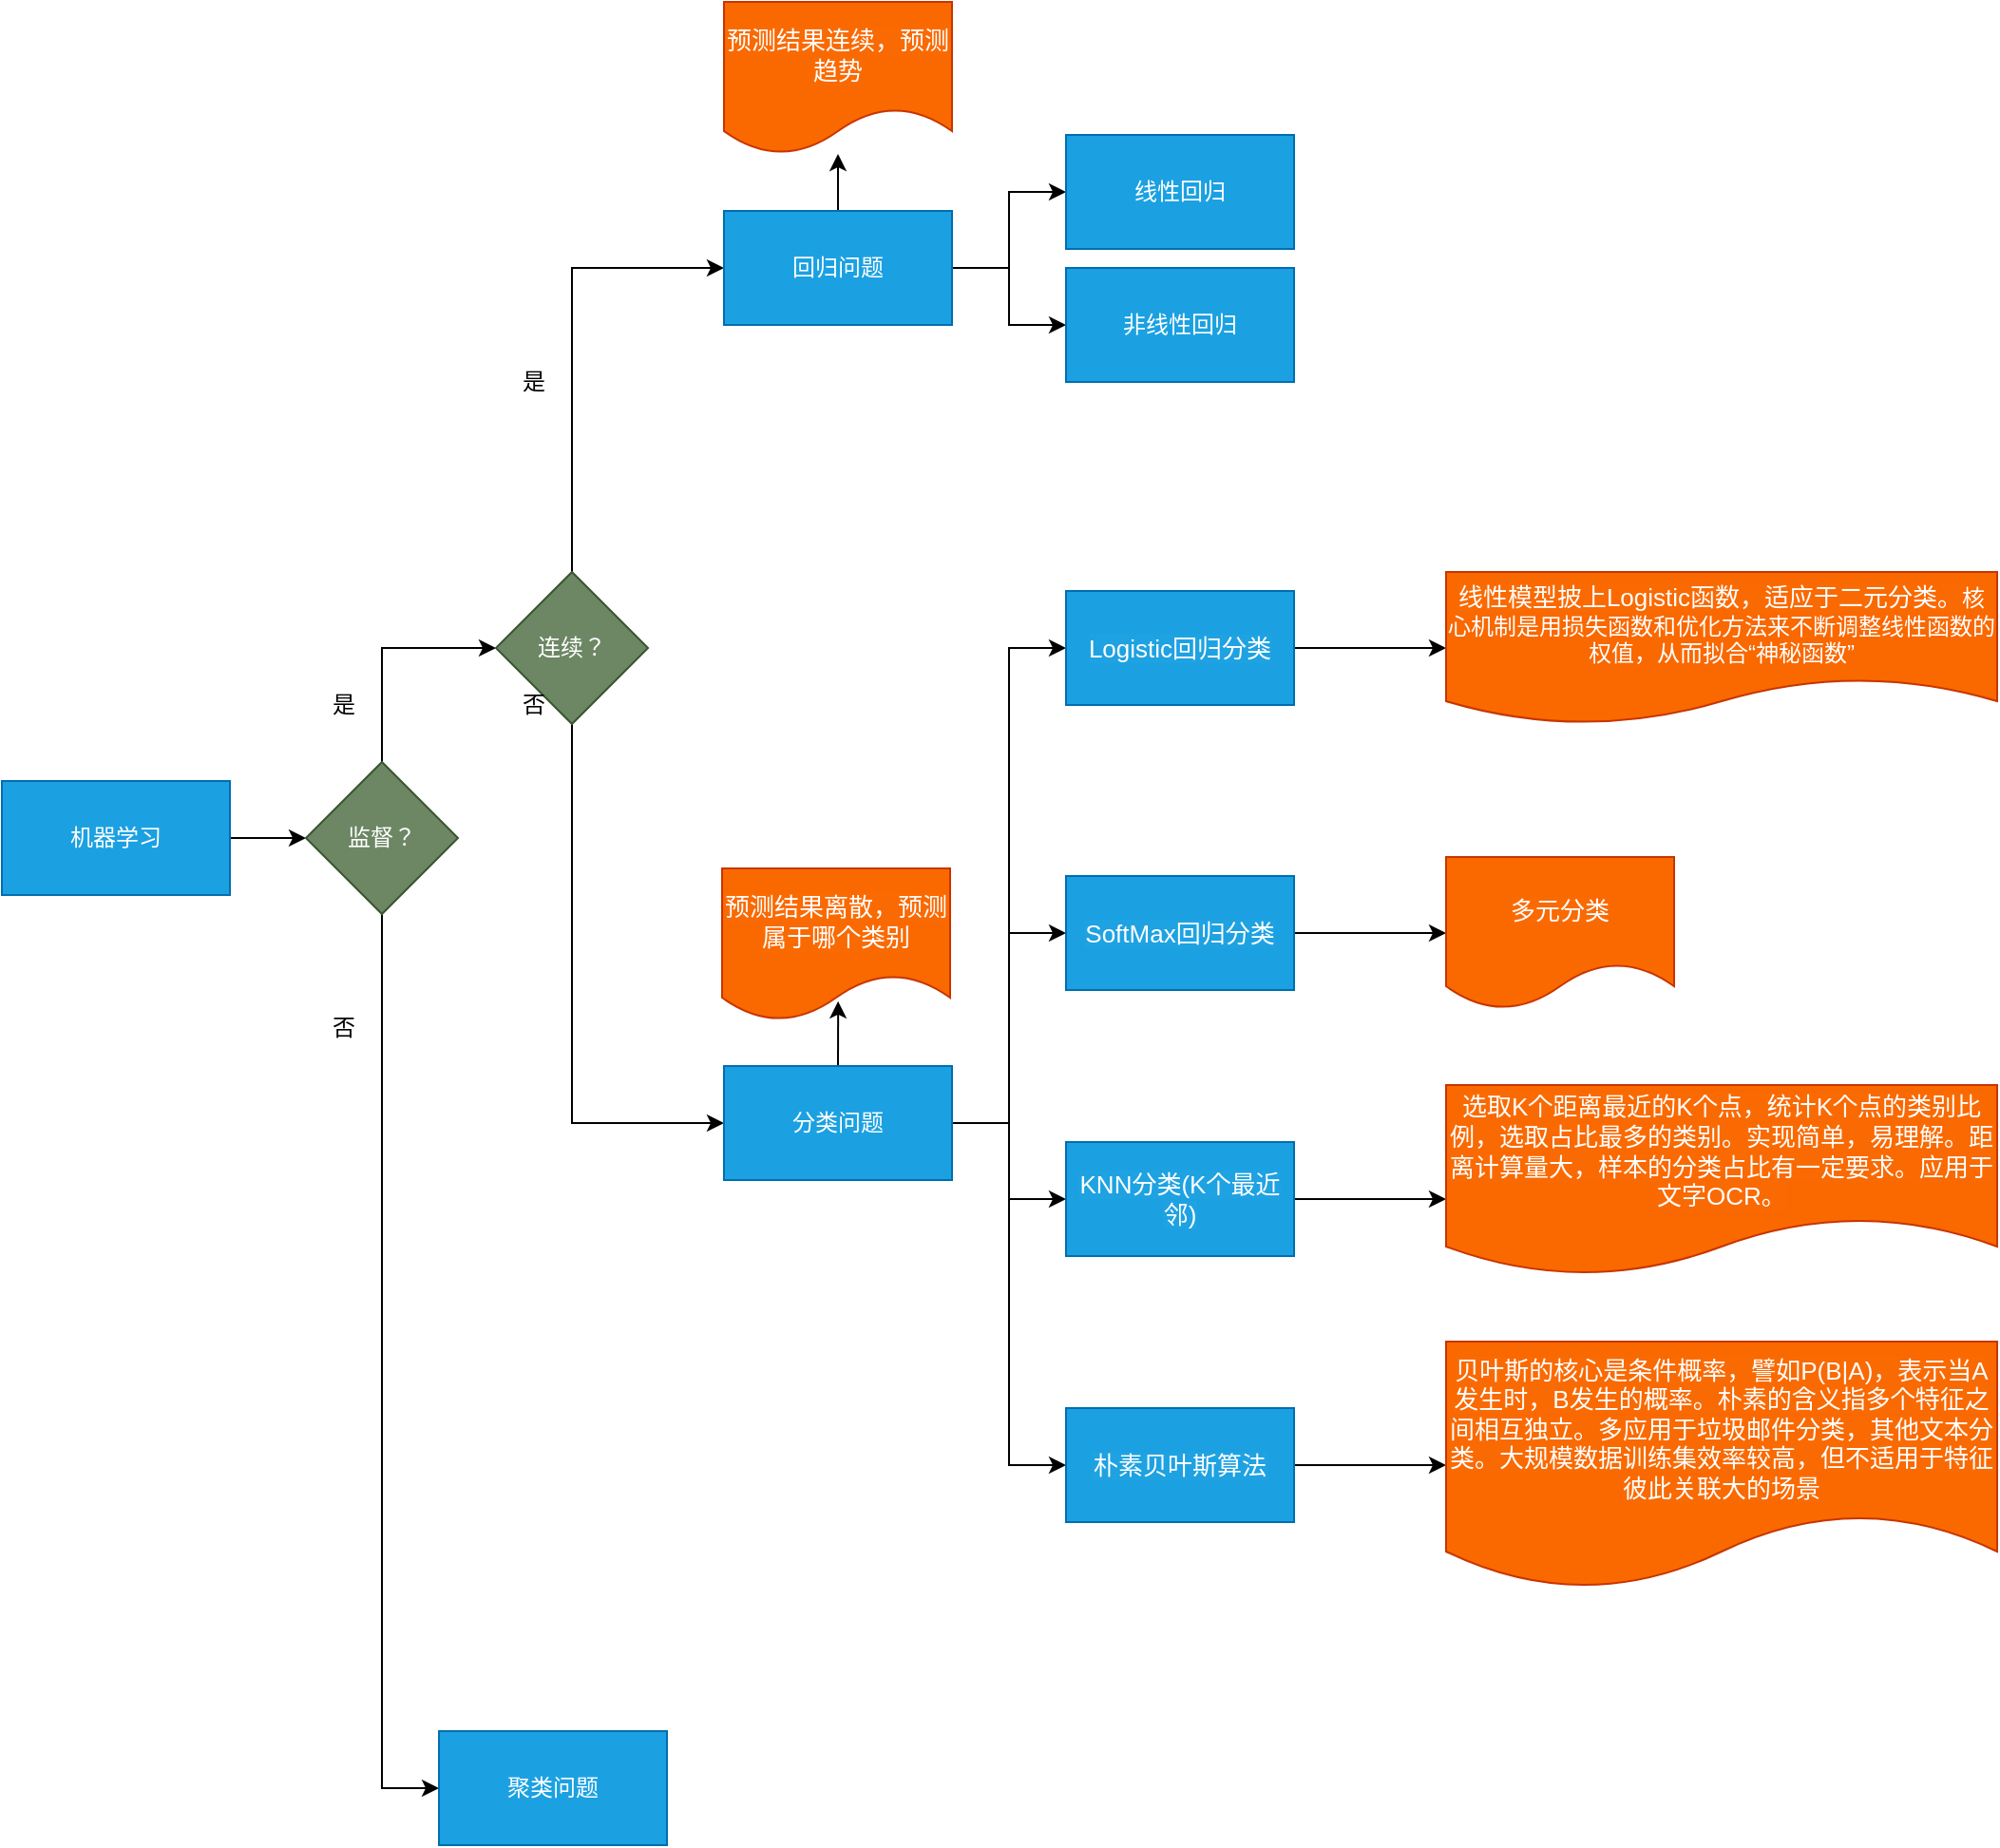 <mxfile>
    <diagram id="XQ5WNVyJ57g9UZrNUK89" name="Page-1">
        <mxGraphModel dx="672" dy="470" grid="1" gridSize="10" guides="1" tooltips="1" connect="1" arrows="1" fold="1" page="1" pageScale="1" pageWidth="1654" pageHeight="2336" math="0" shadow="0">
            <root>
                <mxCell id="0"/>
                <mxCell id="1" parent="0"/>
                <mxCell id="4" style="edgeStyle=orthogonalEdgeStyle;rounded=0;orthogonalLoop=1;jettySize=auto;html=1;exitX=1;exitY=0.5;exitDx=0;exitDy=0;entryX=0;entryY=0.5;entryDx=0;entryDy=0;" edge="1" parent="1" source="2" target="3">
                    <mxGeometry relative="1" as="geometry"/>
                </mxCell>
                <mxCell id="2" value="机器学习" style="rounded=0;whiteSpace=wrap;html=1;fillColor=#1ba1e2;strokeColor=#006EAF;fontColor=#ffffff;" vertex="1" parent="1">
                    <mxGeometry x="40" y="530" width="120" height="60" as="geometry"/>
                </mxCell>
                <object label="" id="6">
                    <mxCell style="edgeStyle=orthogonalEdgeStyle;rounded=0;orthogonalLoop=1;jettySize=auto;html=1;exitX=0.5;exitY=0;exitDx=0;exitDy=0;entryX=0;entryY=0.5;entryDx=0;entryDy=0;" edge="1" parent="1" source="3" target="5">
                        <mxGeometry relative="1" as="geometry"/>
                    </mxCell>
                </object>
                <mxCell id="9" style="edgeStyle=orthogonalEdgeStyle;rounded=0;orthogonalLoop=1;jettySize=auto;html=1;exitX=0.5;exitY=1;exitDx=0;exitDy=0;entryX=0;entryY=0.5;entryDx=0;entryDy=0;" edge="1" parent="1" source="3" target="8">
                    <mxGeometry relative="1" as="geometry"/>
                </mxCell>
                <mxCell id="3" value="监督？" style="rhombus;whiteSpace=wrap;html=1;fillColor=#6d8764;strokeColor=#3A5431;fontColor=#ffffff;" vertex="1" parent="1">
                    <mxGeometry x="200" y="520" width="80" height="80" as="geometry"/>
                </mxCell>
                <mxCell id="13" style="edgeStyle=orthogonalEdgeStyle;rounded=0;orthogonalLoop=1;jettySize=auto;html=1;exitX=0.5;exitY=0;exitDx=0;exitDy=0;entryX=0;entryY=0.5;entryDx=0;entryDy=0;" edge="1" parent="1" source="5" target="11">
                    <mxGeometry relative="1" as="geometry"/>
                </mxCell>
                <mxCell id="14" style="edgeStyle=orthogonalEdgeStyle;rounded=0;orthogonalLoop=1;jettySize=auto;html=1;exitX=0.5;exitY=1;exitDx=0;exitDy=0;entryX=0;entryY=0.5;entryDx=0;entryDy=0;" edge="1" parent="1" source="5" target="12">
                    <mxGeometry relative="1" as="geometry"/>
                </mxCell>
                <mxCell id="5" value="连续？" style="rhombus;whiteSpace=wrap;html=1;fillColor=#6d8764;strokeColor=#3A5431;fontColor=#ffffff;" vertex="1" parent="1">
                    <mxGeometry x="300" y="420" width="80" height="80" as="geometry"/>
                </mxCell>
                <mxCell id="7" value="是" style="text;html=1;strokeColor=none;fillColor=none;align=center;verticalAlign=middle;whiteSpace=wrap;rounded=0;" vertex="1" parent="1">
                    <mxGeometry x="200" y="480" width="40" height="20" as="geometry"/>
                </mxCell>
                <mxCell id="8" value="聚类问题" style="rounded=0;whiteSpace=wrap;html=1;fillColor=#1ba1e2;strokeColor=#006EAF;fontColor=#ffffff;" vertex="1" parent="1">
                    <mxGeometry x="270" y="1030" width="120" height="60" as="geometry"/>
                </mxCell>
                <mxCell id="10" value="否" style="text;html=1;strokeColor=none;fillColor=none;align=center;verticalAlign=middle;whiteSpace=wrap;rounded=0;" vertex="1" parent="1">
                    <mxGeometry x="200" y="650" width="40" height="20" as="geometry"/>
                </mxCell>
                <mxCell id="19" style="edgeStyle=orthogonalEdgeStyle;rounded=0;orthogonalLoop=1;jettySize=auto;html=1;exitX=1;exitY=0.5;exitDx=0;exitDy=0;entryX=0;entryY=0.5;entryDx=0;entryDy=0;" edge="1" parent="1" source="11" target="17">
                    <mxGeometry relative="1" as="geometry"/>
                </mxCell>
                <mxCell id="20" style="edgeStyle=orthogonalEdgeStyle;rounded=0;orthogonalLoop=1;jettySize=auto;html=1;exitX=1;exitY=0.5;exitDx=0;exitDy=0;entryX=0;entryY=0.5;entryDx=0;entryDy=0;" edge="1" parent="1" source="11" target="18">
                    <mxGeometry relative="1" as="geometry"/>
                </mxCell>
                <mxCell id="51" style="edgeStyle=orthogonalEdgeStyle;rounded=0;orthogonalLoop=1;jettySize=auto;html=1;exitX=0.5;exitY=0;exitDx=0;exitDy=0;" edge="1" parent="1" source="11" target="45">
                    <mxGeometry relative="1" as="geometry"/>
                </mxCell>
                <mxCell id="11" value="回归问题" style="rounded=0;whiteSpace=wrap;html=1;fillColor=#1ba1e2;strokeColor=#006EAF;fontColor=#ffffff;" vertex="1" parent="1">
                    <mxGeometry x="420" y="230" width="120" height="60" as="geometry"/>
                </mxCell>
                <mxCell id="28" style="edgeStyle=orthogonalEdgeStyle;rounded=0;orthogonalLoop=1;jettySize=auto;html=1;exitX=1;exitY=0.5;exitDx=0;exitDy=0;entryX=0;entryY=0.5;entryDx=0;entryDy=0;" edge="1" parent="1" source="12" target="27">
                    <mxGeometry relative="1" as="geometry"/>
                </mxCell>
                <mxCell id="29" style="edgeStyle=orthogonalEdgeStyle;rounded=0;orthogonalLoop=1;jettySize=auto;html=1;exitX=1;exitY=0.5;exitDx=0;exitDy=0;entryX=0;entryY=0.5;entryDx=0;entryDy=0;" edge="1" parent="1" source="12" target="26">
                    <mxGeometry relative="1" as="geometry"/>
                </mxCell>
                <mxCell id="30" style="edgeStyle=orthogonalEdgeStyle;rounded=0;orthogonalLoop=1;jettySize=auto;html=1;exitX=1;exitY=0.5;exitDx=0;exitDy=0;entryX=0;entryY=0.5;entryDx=0;entryDy=0;" edge="1" parent="1" source="12" target="25">
                    <mxGeometry relative="1" as="geometry"/>
                </mxCell>
                <mxCell id="32" style="edgeStyle=orthogonalEdgeStyle;rounded=0;orthogonalLoop=1;jettySize=auto;html=1;exitX=1;exitY=0.5;exitDx=0;exitDy=0;entryX=0;entryY=0.5;entryDx=0;entryDy=0;" edge="1" parent="1" source="12" target="31">
                    <mxGeometry relative="1" as="geometry"/>
                </mxCell>
                <mxCell id="50" style="edgeStyle=orthogonalEdgeStyle;rounded=0;orthogonalLoop=1;jettySize=auto;html=1;exitX=0.5;exitY=0;exitDx=0;exitDy=0;entryX=0.509;entryY=0.874;entryDx=0;entryDy=0;entryPerimeter=0;" edge="1" parent="1" source="12" target="47">
                    <mxGeometry relative="1" as="geometry"/>
                </mxCell>
                <mxCell id="12" value="分类问题" style="rounded=0;whiteSpace=wrap;html=1;fillColor=#1ba1e2;strokeColor=#006EAF;fontColor=#ffffff;" vertex="1" parent="1">
                    <mxGeometry x="420" y="680" width="120" height="60" as="geometry"/>
                </mxCell>
                <mxCell id="15" value="是" style="text;html=1;strokeColor=none;fillColor=none;align=center;verticalAlign=middle;whiteSpace=wrap;rounded=0;" vertex="1" parent="1">
                    <mxGeometry x="300" y="310" width="40" height="20" as="geometry"/>
                </mxCell>
                <mxCell id="16" value="否" style="text;html=1;strokeColor=none;fillColor=none;align=center;verticalAlign=middle;whiteSpace=wrap;rounded=0;" vertex="1" parent="1">
                    <mxGeometry x="300" y="480" width="40" height="20" as="geometry"/>
                </mxCell>
                <mxCell id="17" value="线性回归" style="rounded=0;whiteSpace=wrap;html=1;fillColor=#1ba1e2;strokeColor=#006EAF;fontColor=#ffffff;" vertex="1" parent="1">
                    <mxGeometry x="600" y="190" width="120" height="60" as="geometry"/>
                </mxCell>
                <mxCell id="18" value="非线性回归" style="rounded=0;whiteSpace=wrap;html=1;fillColor=#1ba1e2;strokeColor=#006EAF;fontColor=#ffffff;" vertex="1" parent="1">
                    <mxGeometry x="600" y="260" width="120" height="60" as="geometry"/>
                </mxCell>
                <mxCell id="37" style="edgeStyle=orthogonalEdgeStyle;rounded=0;orthogonalLoop=1;jettySize=auto;html=1;exitX=1;exitY=0.5;exitDx=0;exitDy=0;entryX=0;entryY=0.5;entryDx=0;entryDy=0;entryPerimeter=0;" edge="1" parent="1" source="25">
                    <mxGeometry relative="1" as="geometry">
                        <mxPoint x="800" y="460" as="targetPoint"/>
                    </mxGeometry>
                </mxCell>
                <mxCell id="25" value="&lt;span style=&quot;font-size: 13px ; background-color: rgba(255 , 255 , 255 , 0.01)&quot;&gt;&lt;font color=&quot;#ffffff&quot;&gt;Logistic回归分类&lt;/font&gt;&lt;/span&gt;" style="rounded=0;whiteSpace=wrap;html=1;fillColor=#1ba1e2;strokeColor=#006EAF;fontColor=#ffffff;" vertex="1" parent="1">
                    <mxGeometry x="600" y="430" width="120" height="60" as="geometry"/>
                </mxCell>
                <mxCell id="39" style="edgeStyle=orthogonalEdgeStyle;rounded=0;orthogonalLoop=1;jettySize=auto;html=1;exitX=1;exitY=0.5;exitDx=0;exitDy=0;entryX=0;entryY=0.5;entryDx=0;entryDy=0;entryPerimeter=0;" edge="1" parent="1" source="26">
                    <mxGeometry relative="1" as="geometry">
                        <mxPoint x="800" y="610" as="targetPoint"/>
                    </mxGeometry>
                </mxCell>
                <mxCell id="26" value="&lt;span style=&quot;font-size: 13px ; background-color: rgba(255 , 255 , 255 , 0.01)&quot;&gt;&lt;font color=&quot;#ffffff&quot;&gt;SoftMax回归分类&lt;/font&gt;&lt;/span&gt;" style="rounded=0;whiteSpace=wrap;html=1;fillColor=#1ba1e2;strokeColor=#006EAF;fontColor=#ffffff;" vertex="1" parent="1">
                    <mxGeometry x="600" y="580" width="120" height="60" as="geometry"/>
                </mxCell>
                <mxCell id="41" style="edgeStyle=orthogonalEdgeStyle;rounded=0;orthogonalLoop=1;jettySize=auto;html=1;exitX=1;exitY=0.5;exitDx=0;exitDy=0;entryX=0;entryY=0.5;entryDx=0;entryDy=0;entryPerimeter=0;" edge="1" parent="1" source="27">
                    <mxGeometry relative="1" as="geometry">
                        <mxPoint x="800" y="750" as="targetPoint"/>
                    </mxGeometry>
                </mxCell>
                <mxCell id="27" value="&lt;span style=&quot;font-size: 13px ; background-color: rgba(255 , 255 , 255 , 0.01)&quot;&gt;&lt;font color=&quot;#ffffff&quot;&gt;KNN分类(K个最近邻)&lt;/font&gt;&lt;/span&gt;" style="rounded=0;whiteSpace=wrap;html=1;fillColor=#1ba1e2;strokeColor=#006EAF;fontColor=#ffffff;" vertex="1" parent="1">
                    <mxGeometry x="600" y="720" width="120" height="60" as="geometry"/>
                </mxCell>
                <mxCell id="49" style="edgeStyle=orthogonalEdgeStyle;rounded=0;orthogonalLoop=1;jettySize=auto;html=1;exitX=1;exitY=0.5;exitDx=0;exitDy=0;entryX=0;entryY=0.5;entryDx=0;entryDy=0;" edge="1" parent="1" source="31" target="48">
                    <mxGeometry relative="1" as="geometry"/>
                </mxCell>
                <mxCell id="31" value="&lt;span style=&quot;font-size: 13px ; background-color: rgba(255 , 255 , 255 , 0.01)&quot;&gt;&lt;font color=&quot;#ffffff&quot;&gt;朴素贝叶斯算法&lt;/font&gt;&lt;/span&gt;" style="rounded=0;whiteSpace=wrap;html=1;fillColor=#1ba1e2;strokeColor=#006EAF;fontColor=#ffffff;" vertex="1" parent="1">
                    <mxGeometry x="600" y="860" width="120" height="60" as="geometry"/>
                </mxCell>
                <mxCell id="42" value="&lt;span style=&quot;color: rgb(255 , 255 , 255) ; font-size: 13px ; background-color: rgba(255 , 255 , 255 , 0.01)&quot;&gt;选取K个距离最近的K个点，统计K个点的类别比例，选取占比最多的类别。实现简单，易理解。距离计算量大，样本的分类占比有一定要求。应用于文字OCR。&lt;/span&gt;" style="shape=document;whiteSpace=wrap;html=1;boundedLbl=1;fillColor=#fa6800;strokeColor=#C73500;fontColor=#ffffff;" vertex="1" parent="1">
                    <mxGeometry x="800" y="690" width="290" height="100" as="geometry"/>
                </mxCell>
                <mxCell id="43" value="&lt;span style=&quot;color: rgb(255 , 255 , 255) ; font-size: 13px ; background-color: rgba(255 , 255 , 255 , 0.01)&quot;&gt;多元分类&lt;/span&gt;" style="shape=document;whiteSpace=wrap;html=1;boundedLbl=1;fillColor=#fa6800;strokeColor=#C73500;fontColor=#ffffff;" vertex="1" parent="1">
                    <mxGeometry x="800" y="570" width="120" height="80" as="geometry"/>
                </mxCell>
                <mxCell id="44" value="&lt;span style=&quot;color: rgb(255 , 255 , 255) ; font-size: 13px ; background-color: rgba(255 , 255 , 255 , 0.01)&quot;&gt;线性模型披上Logistic函数，适应于二元分类。&lt;/span&gt;&lt;span style=&quot;color: rgb(255 , 255 , 255) ; font-size: inherit&quot;&gt;核心机制是用损失函数和优化方法来不断调整线性函数的权值，从而拟合“神秘函数”&lt;/span&gt;" style="shape=document;whiteSpace=wrap;html=1;boundedLbl=1;fillColor=#fa6800;strokeColor=#C73500;fontColor=#ffffff;" vertex="1" parent="1">
                    <mxGeometry x="800" y="420" width="290" height="80" as="geometry"/>
                </mxCell>
                <mxCell id="45" value="&lt;span style=&quot;color: rgb(255 , 255 , 255) ; font-size: 13px ; background-color: rgba(255 , 255 , 255 , 0.01)&quot;&gt;预测结果连续，预测趋势&lt;/span&gt;" style="shape=document;whiteSpace=wrap;html=1;boundedLbl=1;fillColor=#fa6800;strokeColor=#C73500;fontColor=#ffffff;" vertex="1" parent="1">
                    <mxGeometry x="420" y="120" width="120" height="80" as="geometry"/>
                </mxCell>
                <mxCell id="47" value="&lt;span style=&quot;color: rgb(255 , 255 , 255) ; font-size: 13px ; background-color: rgba(255 , 255 , 255 , 0.01)&quot;&gt;预测结果离散，预测属于哪个类别&lt;/span&gt;" style="shape=document;whiteSpace=wrap;html=1;boundedLbl=1;fillColor=#fa6800;strokeColor=#C73500;fontColor=#ffffff;" vertex="1" parent="1">
                    <mxGeometry x="419" y="576" width="120" height="80" as="geometry"/>
                </mxCell>
                <mxCell id="48" value="&lt;span style=&quot;font-size: 13px ; background-color: rgba(255 , 255 , 255 , 0.01)&quot;&gt;&lt;font color=&quot;#ffffff&quot;&gt;贝叶斯的核心是条件概率，譬如P(B|A)，表示当A发生时，B发生的概率。朴素的含义指多个特征之间相互独立。多应用于垃圾邮件分类，其他文本分类。大规模数据训练集效率较高，但不适用于特征彼此关联大的场景&lt;/font&gt;&lt;/span&gt;" style="shape=document;whiteSpace=wrap;html=1;boundedLbl=1;fillColor=#fa6800;strokeColor=#C73500;fontColor=#ffffff;" vertex="1" parent="1">
                    <mxGeometry x="800" y="825" width="290" height="130" as="geometry"/>
                </mxCell>
            </root>
        </mxGraphModel>
    </diagram>
</mxfile>